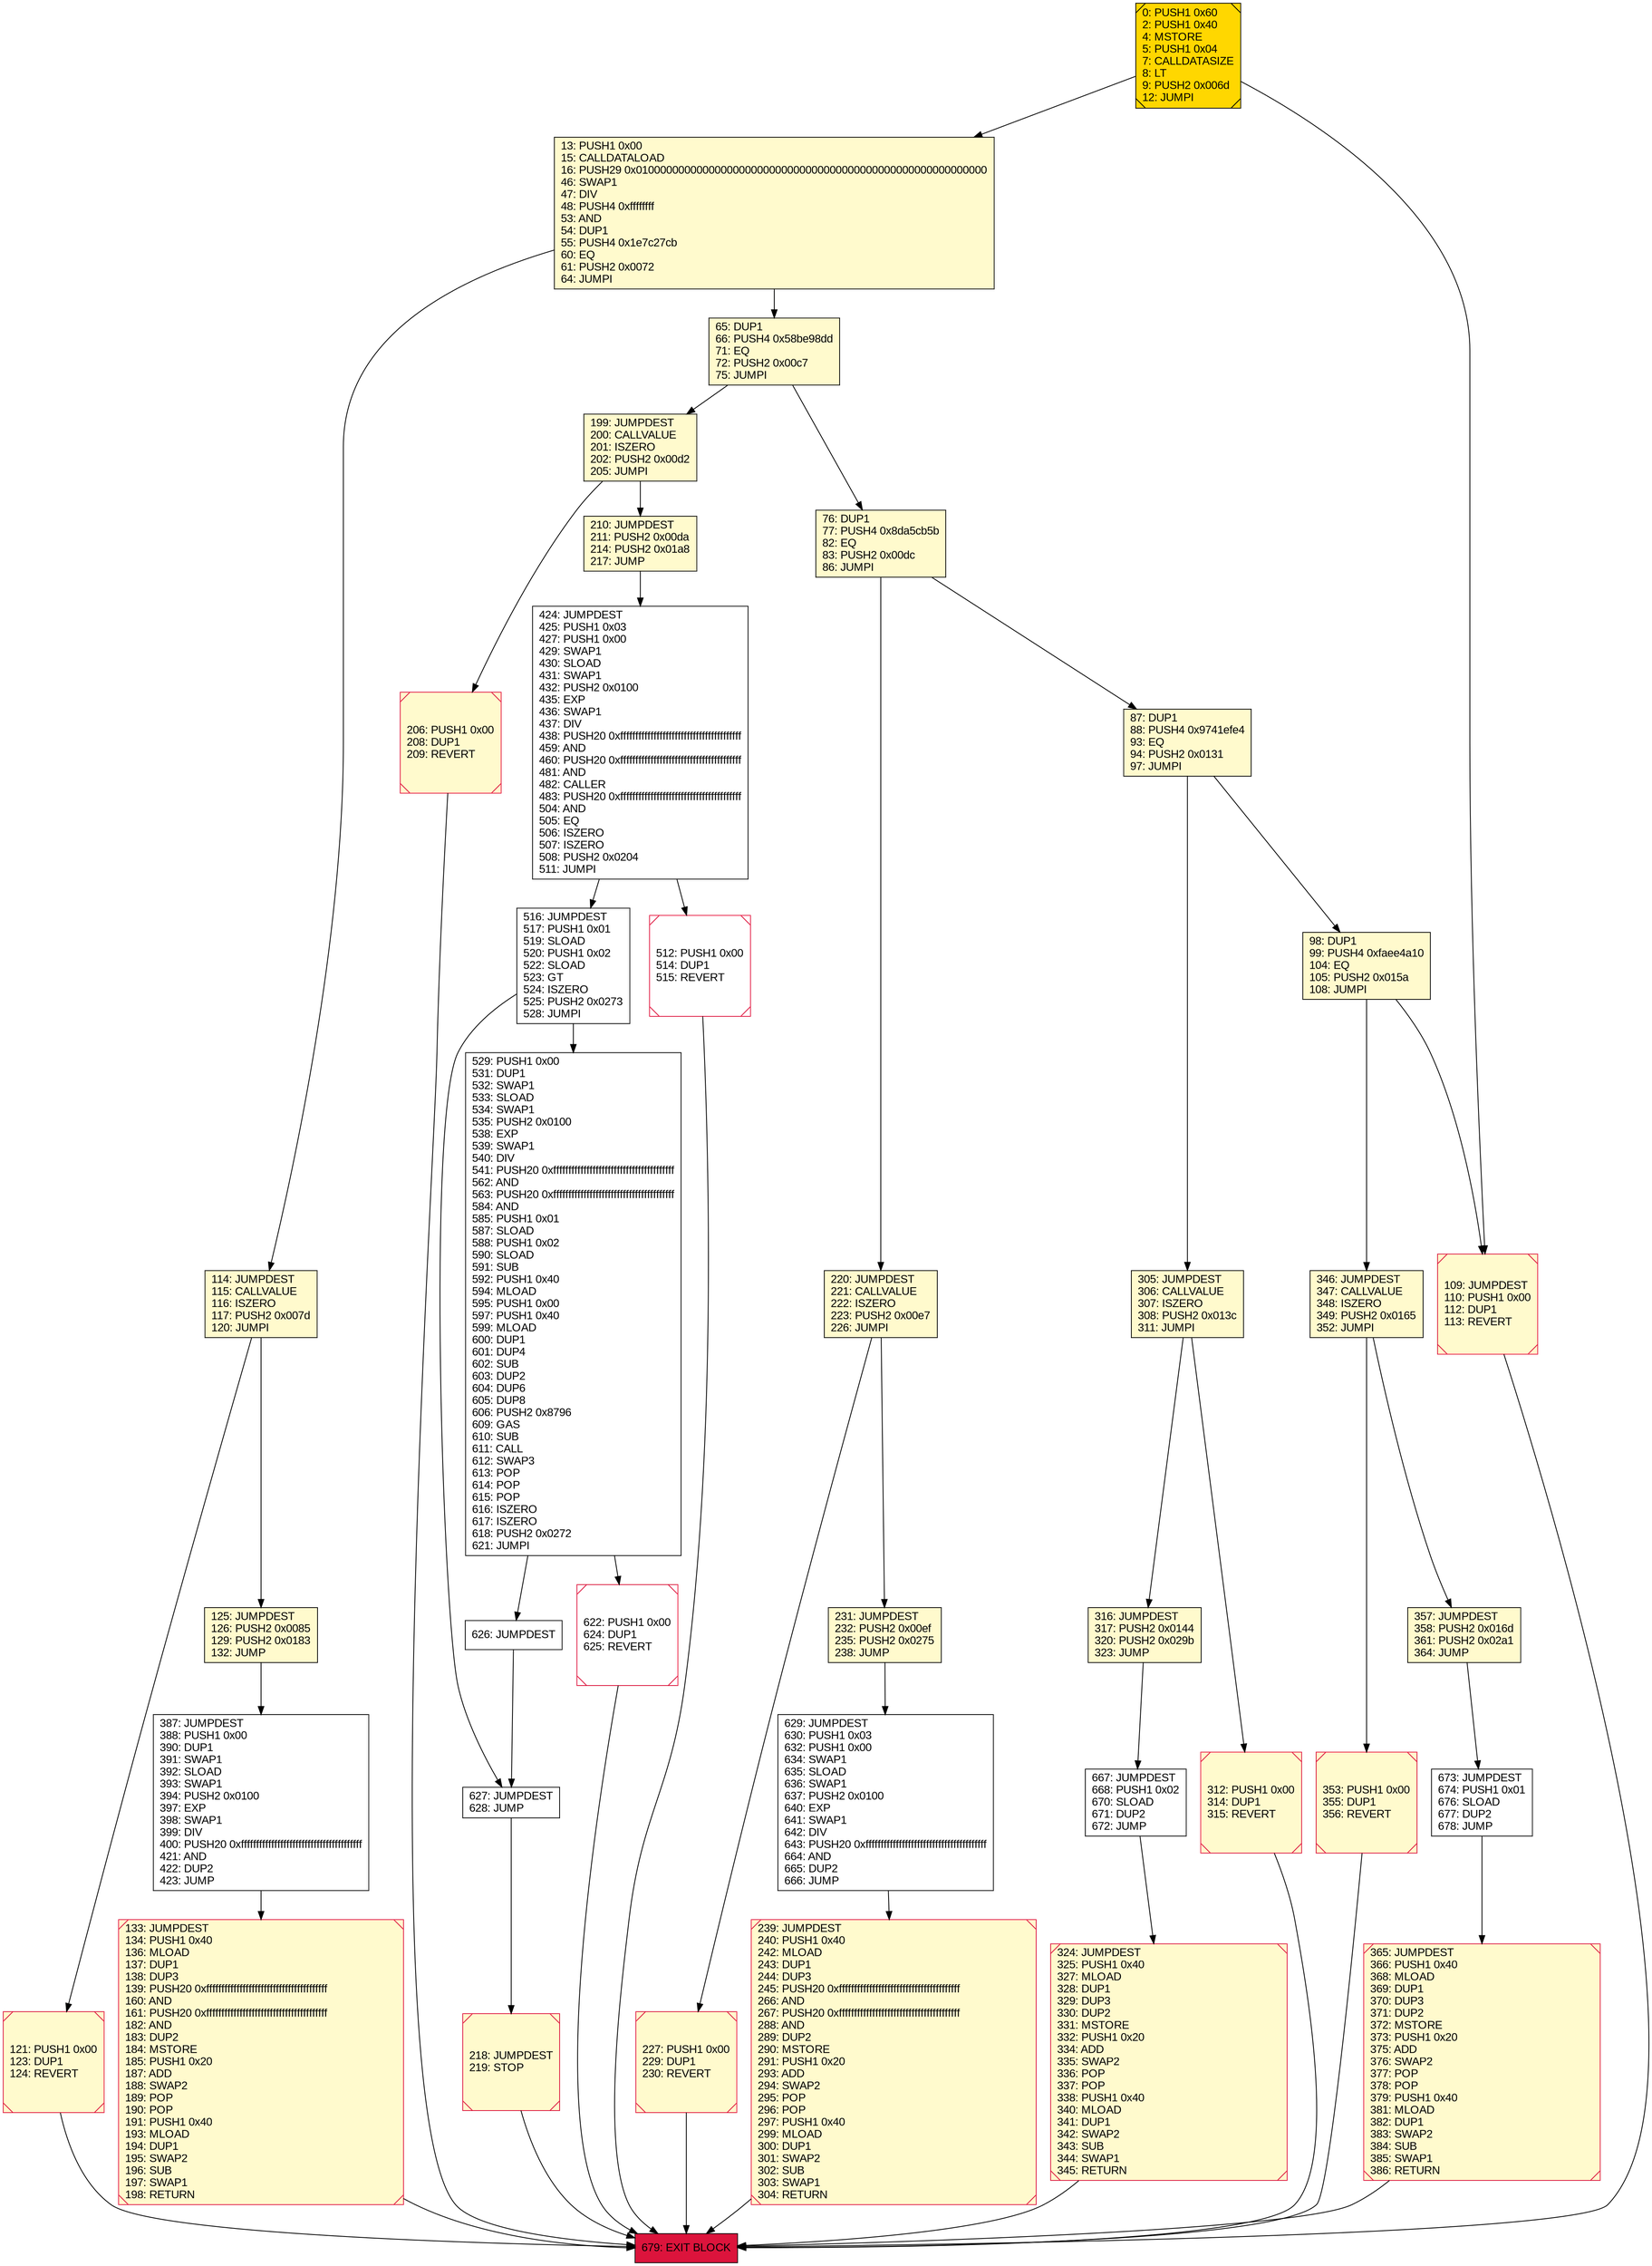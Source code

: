 digraph G {
bgcolor=transparent rankdir=UD;
node [shape=box style=filled color=black fillcolor=white fontname=arial fontcolor=black];
353 [label="353: PUSH1 0x00\l355: DUP1\l356: REVERT\l" fillcolor=lemonchiffon shape=Msquare color=crimson ];
227 [label="227: PUSH1 0x00\l229: DUP1\l230: REVERT\l" fillcolor=lemonchiffon shape=Msquare color=crimson ];
629 [label="629: JUMPDEST\l630: PUSH1 0x03\l632: PUSH1 0x00\l634: SWAP1\l635: SLOAD\l636: SWAP1\l637: PUSH2 0x0100\l640: EXP\l641: SWAP1\l642: DIV\l643: PUSH20 0xffffffffffffffffffffffffffffffffffffffff\l664: AND\l665: DUP2\l666: JUMP\l" ];
627 [label="627: JUMPDEST\l628: JUMP\l" ];
316 [label="316: JUMPDEST\l317: PUSH2 0x0144\l320: PUSH2 0x029b\l323: JUMP\l" fillcolor=lemonchiffon ];
516 [label="516: JUMPDEST\l517: PUSH1 0x01\l519: SLOAD\l520: PUSH1 0x02\l522: SLOAD\l523: GT\l524: ISZERO\l525: PUSH2 0x0273\l528: JUMPI\l" ];
199 [label="199: JUMPDEST\l200: CALLVALUE\l201: ISZERO\l202: PUSH2 0x00d2\l205: JUMPI\l" fillcolor=lemonchiffon ];
220 [label="220: JUMPDEST\l221: CALLVALUE\l222: ISZERO\l223: PUSH2 0x00e7\l226: JUMPI\l" fillcolor=lemonchiffon ];
218 [label="218: JUMPDEST\l219: STOP\l" fillcolor=lemonchiffon shape=Msquare color=crimson ];
622 [label="622: PUSH1 0x00\l624: DUP1\l625: REVERT\l" shape=Msquare color=crimson ];
231 [label="231: JUMPDEST\l232: PUSH2 0x00ef\l235: PUSH2 0x0275\l238: JUMP\l" fillcolor=lemonchiffon ];
114 [label="114: JUMPDEST\l115: CALLVALUE\l116: ISZERO\l117: PUSH2 0x007d\l120: JUMPI\l" fillcolor=lemonchiffon ];
133 [label="133: JUMPDEST\l134: PUSH1 0x40\l136: MLOAD\l137: DUP1\l138: DUP3\l139: PUSH20 0xffffffffffffffffffffffffffffffffffffffff\l160: AND\l161: PUSH20 0xffffffffffffffffffffffffffffffffffffffff\l182: AND\l183: DUP2\l184: MSTORE\l185: PUSH1 0x20\l187: ADD\l188: SWAP2\l189: POP\l190: POP\l191: PUSH1 0x40\l193: MLOAD\l194: DUP1\l195: SWAP2\l196: SUB\l197: SWAP1\l198: RETURN\l" fillcolor=lemonchiffon shape=Msquare color=crimson ];
305 [label="305: JUMPDEST\l306: CALLVALUE\l307: ISZERO\l308: PUSH2 0x013c\l311: JUMPI\l" fillcolor=lemonchiffon ];
121 [label="121: PUSH1 0x00\l123: DUP1\l124: REVERT\l" fillcolor=lemonchiffon shape=Msquare color=crimson ];
312 [label="312: PUSH1 0x00\l314: DUP1\l315: REVERT\l" fillcolor=lemonchiffon shape=Msquare color=crimson ];
529 [label="529: PUSH1 0x00\l531: DUP1\l532: SWAP1\l533: SLOAD\l534: SWAP1\l535: PUSH2 0x0100\l538: EXP\l539: SWAP1\l540: DIV\l541: PUSH20 0xffffffffffffffffffffffffffffffffffffffff\l562: AND\l563: PUSH20 0xffffffffffffffffffffffffffffffffffffffff\l584: AND\l585: PUSH1 0x01\l587: SLOAD\l588: PUSH1 0x02\l590: SLOAD\l591: SUB\l592: PUSH1 0x40\l594: MLOAD\l595: PUSH1 0x00\l597: PUSH1 0x40\l599: MLOAD\l600: DUP1\l601: DUP4\l602: SUB\l603: DUP2\l604: DUP6\l605: DUP8\l606: PUSH2 0x8796\l609: GAS\l610: SUB\l611: CALL\l612: SWAP3\l613: POP\l614: POP\l615: POP\l616: ISZERO\l617: ISZERO\l618: PUSH2 0x0272\l621: JUMPI\l" ];
365 [label="365: JUMPDEST\l366: PUSH1 0x40\l368: MLOAD\l369: DUP1\l370: DUP3\l371: DUP2\l372: MSTORE\l373: PUSH1 0x20\l375: ADD\l376: SWAP2\l377: POP\l378: POP\l379: PUSH1 0x40\l381: MLOAD\l382: DUP1\l383: SWAP2\l384: SUB\l385: SWAP1\l386: RETURN\l" fillcolor=lemonchiffon shape=Msquare color=crimson ];
13 [label="13: PUSH1 0x00\l15: CALLDATALOAD\l16: PUSH29 0x0100000000000000000000000000000000000000000000000000000000\l46: SWAP1\l47: DIV\l48: PUSH4 0xffffffff\l53: AND\l54: DUP1\l55: PUSH4 0x1e7c27cb\l60: EQ\l61: PUSH2 0x0072\l64: JUMPI\l" fillcolor=lemonchiffon ];
346 [label="346: JUMPDEST\l347: CALLVALUE\l348: ISZERO\l349: PUSH2 0x0165\l352: JUMPI\l" fillcolor=lemonchiffon ];
125 [label="125: JUMPDEST\l126: PUSH2 0x0085\l129: PUSH2 0x0183\l132: JUMP\l" fillcolor=lemonchiffon ];
65 [label="65: DUP1\l66: PUSH4 0x58be98dd\l71: EQ\l72: PUSH2 0x00c7\l75: JUMPI\l" fillcolor=lemonchiffon ];
512 [label="512: PUSH1 0x00\l514: DUP1\l515: REVERT\l" shape=Msquare color=crimson ];
357 [label="357: JUMPDEST\l358: PUSH2 0x016d\l361: PUSH2 0x02a1\l364: JUMP\l" fillcolor=lemonchiffon ];
0 [label="0: PUSH1 0x60\l2: PUSH1 0x40\l4: MSTORE\l5: PUSH1 0x04\l7: CALLDATASIZE\l8: LT\l9: PUSH2 0x006d\l12: JUMPI\l" fillcolor=lemonchiffon shape=Msquare fillcolor=gold ];
98 [label="98: DUP1\l99: PUSH4 0xfaee4a10\l104: EQ\l105: PUSH2 0x015a\l108: JUMPI\l" fillcolor=lemonchiffon ];
679 [label="679: EXIT BLOCK\l" fillcolor=crimson ];
667 [label="667: JUMPDEST\l668: PUSH1 0x02\l670: SLOAD\l671: DUP2\l672: JUMP\l" ];
109 [label="109: JUMPDEST\l110: PUSH1 0x00\l112: DUP1\l113: REVERT\l" fillcolor=lemonchiffon shape=Msquare color=crimson ];
424 [label="424: JUMPDEST\l425: PUSH1 0x03\l427: PUSH1 0x00\l429: SWAP1\l430: SLOAD\l431: SWAP1\l432: PUSH2 0x0100\l435: EXP\l436: SWAP1\l437: DIV\l438: PUSH20 0xffffffffffffffffffffffffffffffffffffffff\l459: AND\l460: PUSH20 0xffffffffffffffffffffffffffffffffffffffff\l481: AND\l482: CALLER\l483: PUSH20 0xffffffffffffffffffffffffffffffffffffffff\l504: AND\l505: EQ\l506: ISZERO\l507: ISZERO\l508: PUSH2 0x0204\l511: JUMPI\l" ];
206 [label="206: PUSH1 0x00\l208: DUP1\l209: REVERT\l" fillcolor=lemonchiffon shape=Msquare color=crimson ];
76 [label="76: DUP1\l77: PUSH4 0x8da5cb5b\l82: EQ\l83: PUSH2 0x00dc\l86: JUMPI\l" fillcolor=lemonchiffon ];
387 [label="387: JUMPDEST\l388: PUSH1 0x00\l390: DUP1\l391: SWAP1\l392: SLOAD\l393: SWAP1\l394: PUSH2 0x0100\l397: EXP\l398: SWAP1\l399: DIV\l400: PUSH20 0xffffffffffffffffffffffffffffffffffffffff\l421: AND\l422: DUP2\l423: JUMP\l" ];
324 [label="324: JUMPDEST\l325: PUSH1 0x40\l327: MLOAD\l328: DUP1\l329: DUP3\l330: DUP2\l331: MSTORE\l332: PUSH1 0x20\l334: ADD\l335: SWAP2\l336: POP\l337: POP\l338: PUSH1 0x40\l340: MLOAD\l341: DUP1\l342: SWAP2\l343: SUB\l344: SWAP1\l345: RETURN\l" fillcolor=lemonchiffon shape=Msquare color=crimson ];
673 [label="673: JUMPDEST\l674: PUSH1 0x01\l676: SLOAD\l677: DUP2\l678: JUMP\l" ];
239 [label="239: JUMPDEST\l240: PUSH1 0x40\l242: MLOAD\l243: DUP1\l244: DUP3\l245: PUSH20 0xffffffffffffffffffffffffffffffffffffffff\l266: AND\l267: PUSH20 0xffffffffffffffffffffffffffffffffffffffff\l288: AND\l289: DUP2\l290: MSTORE\l291: PUSH1 0x20\l293: ADD\l294: SWAP2\l295: POP\l296: POP\l297: PUSH1 0x40\l299: MLOAD\l300: DUP1\l301: SWAP2\l302: SUB\l303: SWAP1\l304: RETURN\l" fillcolor=lemonchiffon shape=Msquare color=crimson ];
210 [label="210: JUMPDEST\l211: PUSH2 0x00da\l214: PUSH2 0x01a8\l217: JUMP\l" fillcolor=lemonchiffon ];
87 [label="87: DUP1\l88: PUSH4 0x9741efe4\l93: EQ\l94: PUSH2 0x0131\l97: JUMPI\l" fillcolor=lemonchiffon ];
626 [label="626: JUMPDEST\l" ];
305 -> 312;
516 -> 627;
512 -> 679;
627 -> 218;
114 -> 121;
98 -> 109;
667 -> 324;
65 -> 76;
210 -> 424;
125 -> 387;
231 -> 629;
529 -> 622;
87 -> 98;
239 -> 679;
516 -> 529;
316 -> 667;
199 -> 206;
673 -> 365;
424 -> 516;
199 -> 210;
0 -> 13;
76 -> 220;
346 -> 357;
13 -> 65;
312 -> 679;
206 -> 679;
0 -> 109;
13 -> 114;
424 -> 512;
76 -> 87;
220 -> 227;
109 -> 679;
324 -> 679;
357 -> 673;
220 -> 231;
305 -> 316;
346 -> 353;
387 -> 133;
227 -> 679;
87 -> 305;
529 -> 626;
353 -> 679;
622 -> 679;
218 -> 679;
65 -> 199;
133 -> 679;
114 -> 125;
629 -> 239;
98 -> 346;
365 -> 679;
626 -> 627;
121 -> 679;
}